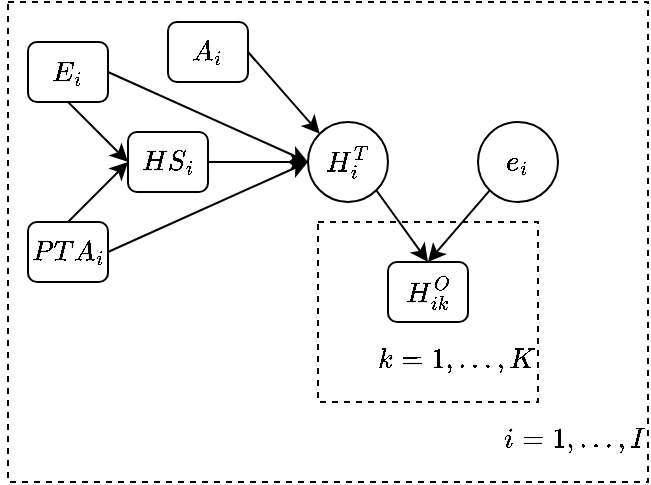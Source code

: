 <mxfile version="16.5.3" type="device"><diagram id="mrnhjX04Ps5nr6nNVxhZ" name="Page-1"><mxGraphModel dx="593" dy="306" grid="1" gridSize="10" guides="1" tooltips="1" connect="1" arrows="1" fold="1" page="1" pageScale="1" pageWidth="850" pageHeight="1100" math="1" shadow="0"><root><mxCell id="0"/><mxCell id="1" parent="0"/><mxCell id="fWGD5fOe601-i6TKZtvo-13" value="&lt;div&gt;$$i = 1, \dots, I$$&lt;/div&gt;" style="rounded=0;whiteSpace=wrap;html=1;dashed=1;fillColor=none;verticalAlign=bottom;align=right;" parent="1" vertex="1"><mxGeometry x="190" y="160" width="320" height="240" as="geometry"/></mxCell><mxCell id="fWGD5fOe601-i6TKZtvo-9" value="&lt;div&gt;$$k = 1, \dots, K$$&lt;/div&gt;" style="rounded=0;whiteSpace=wrap;html=1;dashed=1;fillColor=none;verticalAlign=bottom;align=right;" parent="1" vertex="1"><mxGeometry x="345" y="270" width="110" height="90" as="geometry"/></mxCell><mxCell id="fWGD5fOe601-i6TKZtvo-1" value="&lt;div&gt;$$H^{O}_{ik}$$&lt;/div&gt;" style="rounded=1;whiteSpace=wrap;html=1;" parent="1" vertex="1"><mxGeometry x="380" y="290" width="40" height="30" as="geometry"/></mxCell><mxCell id="fWGD5fOe601-i6TKZtvo-3" style="rounded=0;orthogonalLoop=1;jettySize=auto;html=1;exitX=1;exitY=1;exitDx=0;exitDy=0;entryX=0.5;entryY=0;entryDx=0;entryDy=0;" parent="1" source="fWGD5fOe601-i6TKZtvo-2" target="fWGD5fOe601-i6TKZtvo-1" edge="1"><mxGeometry relative="1" as="geometry"/></mxCell><mxCell id="fWGD5fOe601-i6TKZtvo-2" value="&lt;div&gt;$$H^{T}_{i}$$&lt;/div&gt;" style="ellipse;whiteSpace=wrap;html=1;aspect=fixed;" parent="1" vertex="1"><mxGeometry x="340" y="220" width="40" height="40" as="geometry"/></mxCell><mxCell id="fWGD5fOe601-i6TKZtvo-5" style="rounded=0;orthogonalLoop=1;jettySize=auto;html=1;exitX=0;exitY=1;exitDx=0;exitDy=0;entryX=0.5;entryY=0;entryDx=0;entryDy=0;" parent="1" source="fWGD5fOe601-i6TKZtvo-4" target="fWGD5fOe601-i6TKZtvo-1" edge="1"><mxGeometry relative="1" as="geometry"/></mxCell><mxCell id="fWGD5fOe601-i6TKZtvo-4" value="&lt;div&gt;$$e_{i}$$&lt;/div&gt;" style="ellipse;whiteSpace=wrap;html=1;aspect=fixed;" parent="1" vertex="1"><mxGeometry x="425" y="220" width="40" height="40" as="geometry"/></mxCell><mxCell id="mkWhIGH4A78UqzmKRshy-15" style="edgeStyle=none;rounded=0;orthogonalLoop=1;jettySize=auto;html=1;exitX=1;exitY=0.5;exitDx=0;exitDy=0;entryX=0;entryY=0.5;entryDx=0;entryDy=0;" parent="1" source="fWGD5fOe601-i6TKZtvo-11" target="fWGD5fOe601-i6TKZtvo-2" edge="1"><mxGeometry relative="1" as="geometry"/></mxCell><mxCell id="fWGD5fOe601-i6TKZtvo-11" value="&lt;div&gt;$$HS_{i}$$&lt;/div&gt;" style="rounded=1;whiteSpace=wrap;html=1;" parent="1" vertex="1"><mxGeometry x="250" y="225" width="40" height="30" as="geometry"/></mxCell><mxCell id="mkWhIGH4A78UqzmKRshy-13" style="edgeStyle=none;rounded=0;orthogonalLoop=1;jettySize=auto;html=1;exitX=0.5;exitY=0;exitDx=0;exitDy=0;entryX=0;entryY=0.5;entryDx=0;entryDy=0;" parent="1" source="mkWhIGH4A78UqzmKRshy-1" target="fWGD5fOe601-i6TKZtvo-11" edge="1"><mxGeometry relative="1" as="geometry"/></mxCell><mxCell id="mkWhIGH4A78UqzmKRshy-14" style="edgeStyle=none;rounded=0;orthogonalLoop=1;jettySize=auto;html=1;exitX=1;exitY=0.5;exitDx=0;exitDy=0;entryX=0;entryY=0.5;entryDx=0;entryDy=0;" parent="1" source="mkWhIGH4A78UqzmKRshy-1" target="fWGD5fOe601-i6TKZtvo-2" edge="1"><mxGeometry relative="1" as="geometry"/></mxCell><mxCell id="mkWhIGH4A78UqzmKRshy-1" value="&lt;div&gt;$$PTA_{i}$$&lt;/div&gt;" style="rounded=1;whiteSpace=wrap;html=1;" parent="1" vertex="1"><mxGeometry x="200" y="270" width="40" height="30" as="geometry"/></mxCell><mxCell id="mkWhIGH4A78UqzmKRshy-6" style="edgeStyle=none;rounded=0;orthogonalLoop=1;jettySize=auto;html=1;exitX=1;exitY=0.5;exitDx=0;exitDy=0;entryX=0;entryY=0.5;entryDx=0;entryDy=0;" parent="1" source="mkWhIGH4A78UqzmKRshy-4" target="fWGD5fOe601-i6TKZtvo-2" edge="1"><mxGeometry relative="1" as="geometry"/></mxCell><mxCell id="mkWhIGH4A78UqzmKRshy-7" style="edgeStyle=none;rounded=0;orthogonalLoop=1;jettySize=auto;html=1;exitX=0.5;exitY=1;exitDx=0;exitDy=0;entryX=0;entryY=0.5;entryDx=0;entryDy=0;" parent="1" source="mkWhIGH4A78UqzmKRshy-4" target="fWGD5fOe601-i6TKZtvo-11" edge="1"><mxGeometry relative="1" as="geometry"/></mxCell><mxCell id="mkWhIGH4A78UqzmKRshy-4" value="&lt;div&gt;$$E_{i}$$&lt;/div&gt;" style="rounded=1;whiteSpace=wrap;html=1;" parent="1" vertex="1"><mxGeometry x="200" y="180" width="40" height="30" as="geometry"/></mxCell><mxCell id="mkWhIGH4A78UqzmKRshy-16" style="edgeStyle=none;rounded=0;orthogonalLoop=1;jettySize=auto;html=1;exitX=1;exitY=0.5;exitDx=0;exitDy=0;entryX=0;entryY=0;entryDx=0;entryDy=0;" parent="1" source="mkWhIGH4A78UqzmKRshy-9" target="fWGD5fOe601-i6TKZtvo-2" edge="1"><mxGeometry relative="1" as="geometry"/></mxCell><mxCell id="mkWhIGH4A78UqzmKRshy-9" value="&lt;div&gt;$$A_{i}$$&lt;/div&gt;" style="rounded=1;whiteSpace=wrap;html=1;" parent="1" vertex="1"><mxGeometry x="270" y="170" width="40" height="30" as="geometry"/></mxCell></root></mxGraphModel></diagram></mxfile>